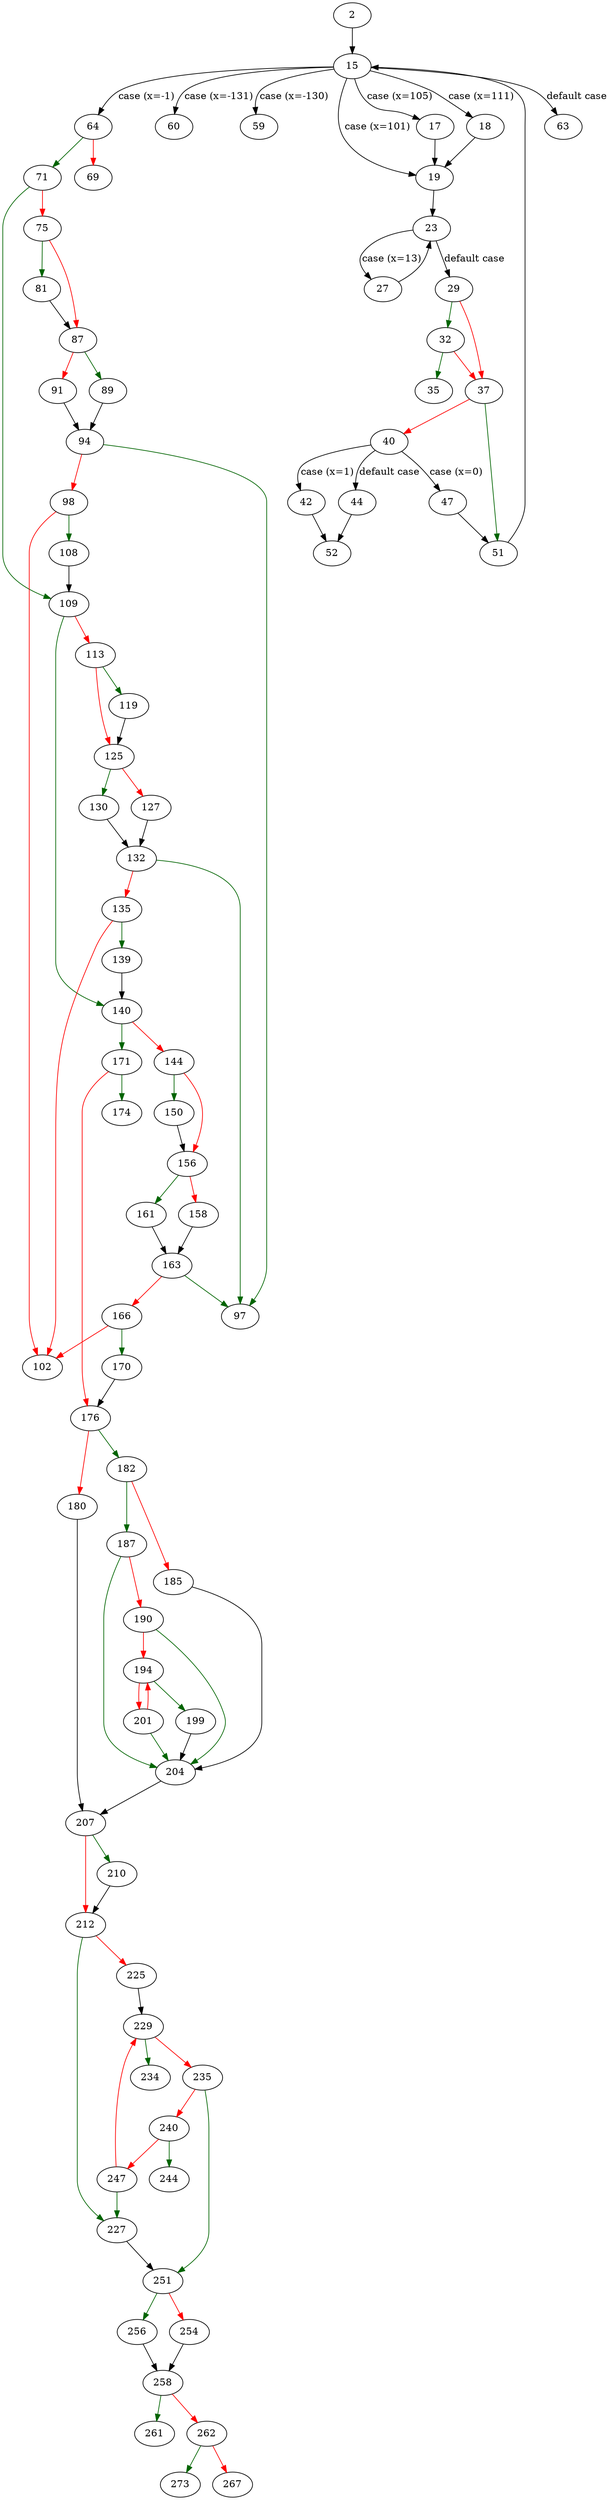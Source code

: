 strict digraph "main" {
	// Node definitions.
	2 [entry=true];
	15;
	64;
	60;
	59;
	19;
	17;
	18;
	63;
	23;
	27;
	29;
	32;
	37;
	35;
	51;
	40;
	47;
	42;
	44;
	52;
	71;
	69;
	109;
	75;
	81;
	87;
	89;
	91;
	94;
	97;
	98;
	108;
	102;
	140;
	113;
	119;
	125;
	130;
	127;
	132;
	135;
	139;
	171;
	144;
	150;
	156;
	161;
	158;
	163;
	166;
	170;
	176;
	174;
	182;
	180;
	207;
	187;
	185;
	204;
	190;
	194;
	199;
	201;
	210;
	212;
	227;
	225;
	229;
	251;
	234;
	235;
	240;
	244;
	247;
	256;
	254;
	258;
	261;
	262;
	273;
	267;

	// Edge definitions.
	2 -> 15;
	15 -> 64 [
		cond="case (x=-1)"
		label="case (x=-1)"
	];
	15 -> 60 [
		cond="case (x=-131)"
		label="case (x=-131)"
	];
	15 -> 59 [
		cond="case (x=-130)"
		label="case (x=-130)"
	];
	15 -> 19 [
		cond="case (x=101)"
		label="case (x=101)"
	];
	15 -> 17 [
		cond="case (x=105)"
		label="case (x=105)"
	];
	15 -> 18 [
		cond="case (x=111)"
		label="case (x=111)"
	];
	15 -> 63 [
		cond="default case"
		label="default case"
	];
	64 -> 71 [
		color=darkgreen
		cond=true
	];
	64 -> 69 [
		color=red
		cond=false
	];
	19 -> 23;
	17 -> 19;
	18 -> 19;
	23 -> 27 [
		cond="case (x=13)"
		label="case (x=13)"
	];
	23 -> 29 [
		cond="default case"
		label="default case"
	];
	27 -> 23;
	29 -> 32 [
		color=darkgreen
		cond=true
	];
	29 -> 37 [
		color=red
		cond=false
	];
	32 -> 37 [
		color=red
		cond=false
	];
	32 -> 35 [
		color=darkgreen
		cond=true
	];
	37 -> 51 [
		color=darkgreen
		cond=true
	];
	37 -> 40 [
		color=red
		cond=false
	];
	51 -> 15;
	40 -> 47 [
		cond="case (x=0)"
		label="case (x=0)"
	];
	40 -> 42 [
		cond="case (x=1)"
		label="case (x=1)"
	];
	40 -> 44 [
		cond="default case"
		label="default case"
	];
	47 -> 51;
	42 -> 52;
	44 -> 52;
	71 -> 109 [
		color=darkgreen
		cond=true
	];
	71 -> 75 [
		color=red
		cond=false
	];
	109 -> 140 [
		color=darkgreen
		cond=true
	];
	109 -> 113 [
		color=red
		cond=false
	];
	75 -> 81 [
		color=darkgreen
		cond=true
	];
	75 -> 87 [
		color=red
		cond=false
	];
	81 -> 87;
	87 -> 89 [
		color=darkgreen
		cond=true
	];
	87 -> 91 [
		color=red
		cond=false
	];
	89 -> 94;
	91 -> 94;
	94 -> 97 [
		color=darkgreen
		cond=true
	];
	94 -> 98 [
		color=red
		cond=false
	];
	98 -> 108 [
		color=darkgreen
		cond=true
	];
	98 -> 102 [
		color=red
		cond=false
	];
	108 -> 109;
	140 -> 171 [
		color=darkgreen
		cond=true
	];
	140 -> 144 [
		color=red
		cond=false
	];
	113 -> 119 [
		color=darkgreen
		cond=true
	];
	113 -> 125 [
		color=red
		cond=false
	];
	119 -> 125;
	125 -> 130 [
		color=darkgreen
		cond=true
	];
	125 -> 127 [
		color=red
		cond=false
	];
	130 -> 132;
	127 -> 132;
	132 -> 97 [
		color=darkgreen
		cond=true
	];
	132 -> 135 [
		color=red
		cond=false
	];
	135 -> 102 [
		color=red
		cond=false
	];
	135 -> 139 [
		color=darkgreen
		cond=true
	];
	139 -> 140;
	171 -> 176 [
		color=red
		cond=false
	];
	171 -> 174 [
		color=darkgreen
		cond=true
	];
	144 -> 150 [
		color=darkgreen
		cond=true
	];
	144 -> 156 [
		color=red
		cond=false
	];
	150 -> 156;
	156 -> 161 [
		color=darkgreen
		cond=true
	];
	156 -> 158 [
		color=red
		cond=false
	];
	161 -> 163;
	158 -> 163;
	163 -> 97 [
		color=darkgreen
		cond=true
	];
	163 -> 166 [
		color=red
		cond=false
	];
	166 -> 102 [
		color=red
		cond=false
	];
	166 -> 170 [
		color=darkgreen
		cond=true
	];
	170 -> 176;
	176 -> 182 [
		color=darkgreen
		cond=true
	];
	176 -> 180 [
		color=red
		cond=false
	];
	182 -> 187 [
		color=darkgreen
		cond=true
	];
	182 -> 185 [
		color=red
		cond=false
	];
	180 -> 207;
	207 -> 210 [
		color=darkgreen
		cond=true
	];
	207 -> 212 [
		color=red
		cond=false
	];
	187 -> 204 [
		color=darkgreen
		cond=true
	];
	187 -> 190 [
		color=red
		cond=false
	];
	185 -> 204;
	204 -> 207;
	190 -> 204 [
		color=darkgreen
		cond=true
	];
	190 -> 194 [
		color=red
		cond=false
	];
	194 -> 199 [
		color=darkgreen
		cond=true
	];
	194 -> 201 [
		color=red
		cond=false
	];
	199 -> 204;
	201 -> 204 [
		color=darkgreen
		cond=true
	];
	201 -> 194 [
		color=red
		cond=false
	];
	210 -> 212;
	212 -> 227 [
		color=darkgreen
		cond=true
	];
	212 -> 225 [
		color=red
		cond=false
	];
	227 -> 251;
	225 -> 229;
	229 -> 234 [
		color=darkgreen
		cond=true
	];
	229 -> 235 [
		color=red
		cond=false
	];
	251 -> 256 [
		color=darkgreen
		cond=true
	];
	251 -> 254 [
		color=red
		cond=false
	];
	235 -> 251 [
		color=darkgreen
		cond=true
	];
	235 -> 240 [
		color=red
		cond=false
	];
	240 -> 244 [
		color=darkgreen
		cond=true
	];
	240 -> 247 [
		color=red
		cond=false
	];
	247 -> 227 [
		color=darkgreen
		cond=true
	];
	247 -> 229 [
		color=red
		cond=false
	];
	256 -> 258;
	254 -> 258;
	258 -> 261 [
		color=darkgreen
		cond=true
	];
	258 -> 262 [
		color=red
		cond=false
	];
	262 -> 273 [
		color=darkgreen
		cond=true
	];
	262 -> 267 [
		color=red
		cond=false
	];
}